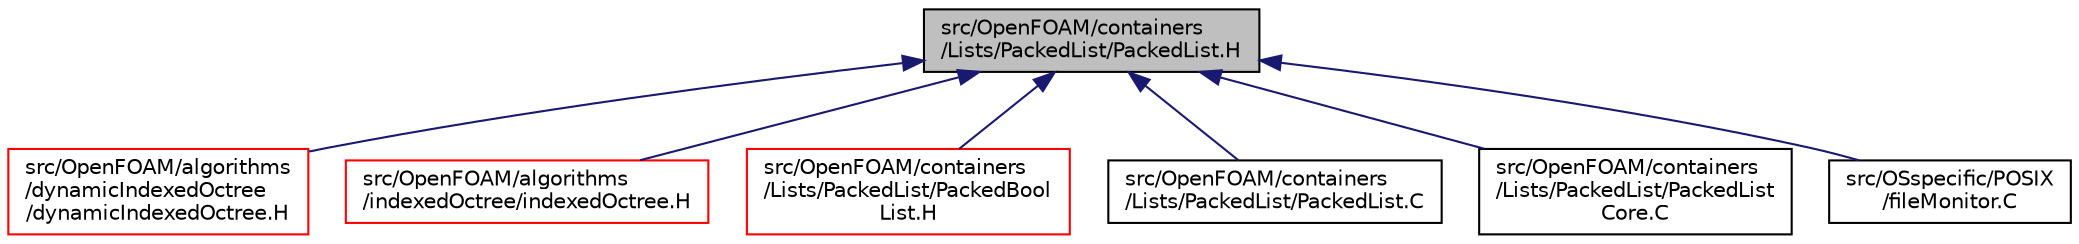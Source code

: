 digraph "src/OpenFOAM/containers/Lists/PackedList/PackedList.H"
{
  bgcolor="transparent";
  edge [fontname="Helvetica",fontsize="10",labelfontname="Helvetica",labelfontsize="10"];
  node [fontname="Helvetica",fontsize="10",shape=record];
  Node66 [label="src/OpenFOAM/containers\l/Lists/PackedList/PackedList.H",height=0.2,width=0.4,color="black", fillcolor="grey75", style="filled", fontcolor="black"];
  Node66 -> Node67 [dir="back",color="midnightblue",fontsize="10",style="solid",fontname="Helvetica"];
  Node67 [label="src/OpenFOAM/algorithms\l/dynamicIndexedOctree\l/dynamicIndexedOctree.H",height=0.2,width=0.4,color="red",URL="$a09068.html"];
  Node66 -> Node86 [dir="back",color="midnightblue",fontsize="10",style="solid",fontname="Helvetica"];
  Node86 [label="src/OpenFOAM/algorithms\l/indexedOctree/indexedOctree.H",height=0.2,width=0.4,color="red",URL="$a09083.html"];
  Node66 -> Node189 [dir="back",color="midnightblue",fontsize="10",style="solid",fontname="Helvetica"];
  Node189 [label="src/OpenFOAM/containers\l/Lists/PackedList/PackedBool\lList.H",height=0.2,width=0.4,color="red",URL="$a09398.html"];
  Node66 -> Node2707 [dir="back",color="midnightblue",fontsize="10",style="solid",fontname="Helvetica"];
  Node2707 [label="src/OpenFOAM/containers\l/Lists/PackedList/PackedList.C",height=0.2,width=0.4,color="black",URL="$a09404.html"];
  Node66 -> Node2708 [dir="back",color="midnightblue",fontsize="10",style="solid",fontname="Helvetica"];
  Node2708 [label="src/OpenFOAM/containers\l/Lists/PackedList/PackedList\lCore.C",height=0.2,width=0.4,color="black",URL="$a09410.html"];
  Node66 -> Node2709 [dir="back",color="midnightblue",fontsize="10",style="solid",fontname="Helvetica"];
  Node2709 [label="src/OSspecific/POSIX\l/fileMonitor.C",height=0.2,width=0.4,color="black",URL="$a13751.html"];
}
